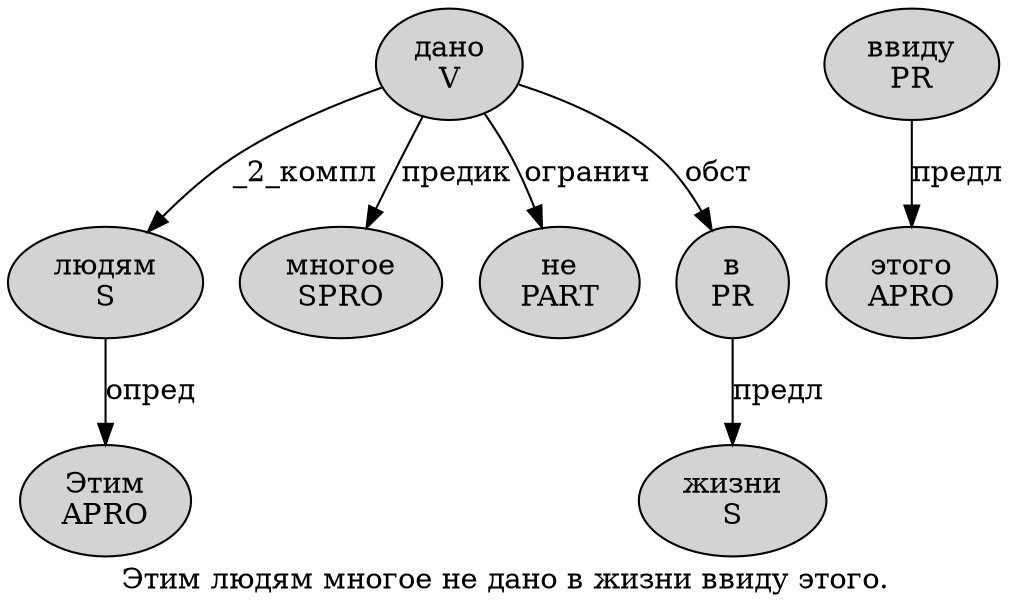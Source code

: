 digraph SENTENCE_4404 {
	graph [label="Этим людям многое не дано в жизни ввиду этого."]
	node [style=filled]
		0 [label="Этим
APRO" color="" fillcolor=lightgray penwidth=1 shape=ellipse]
		1 [label="людям
S" color="" fillcolor=lightgray penwidth=1 shape=ellipse]
		2 [label="многое
SPRO" color="" fillcolor=lightgray penwidth=1 shape=ellipse]
		3 [label="не
PART" color="" fillcolor=lightgray penwidth=1 shape=ellipse]
		4 [label="дано
V" color="" fillcolor=lightgray penwidth=1 shape=ellipse]
		5 [label="в
PR" color="" fillcolor=lightgray penwidth=1 shape=ellipse]
		6 [label="жизни
S" color="" fillcolor=lightgray penwidth=1 shape=ellipse]
		7 [label="ввиду
PR" color="" fillcolor=lightgray penwidth=1 shape=ellipse]
		8 [label="этого
APRO" color="" fillcolor=lightgray penwidth=1 shape=ellipse]
			7 -> 8 [label="предл"]
			4 -> 1 [label="_2_компл"]
			4 -> 2 [label="предик"]
			4 -> 3 [label="огранич"]
			4 -> 5 [label="обст"]
			1 -> 0 [label="опред"]
			5 -> 6 [label="предл"]
}